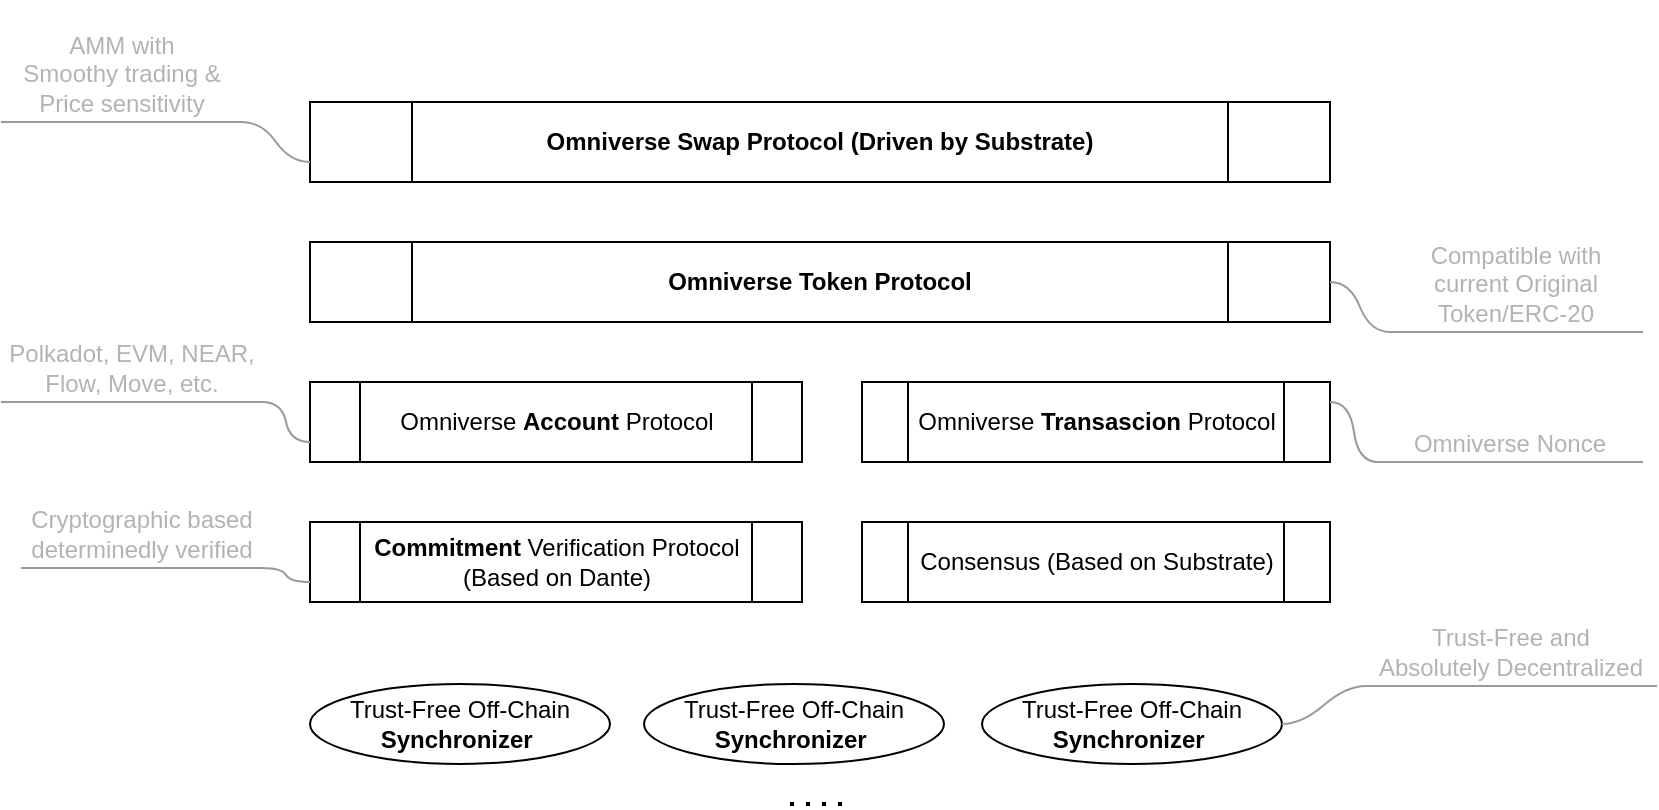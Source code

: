 <mxfile version="20.3.0" type="device"><diagram id="9hHVO13yldTRtLNIRONh" name="第 1 页"><mxGraphModel dx="1185" dy="714" grid="1" gridSize="10" guides="1" tooltips="1" connect="1" arrows="1" fold="1" page="1" pageScale="1" pageWidth="827" pageHeight="1169" math="0" shadow="0"><root><mxCell id="0"/><mxCell id="1" parent="0"/><mxCell id="vQKRP3NUzLZIE2hzwjPm-1" value="Omniverse &lt;b&gt;Account &lt;/b&gt;Protocol" style="shape=process;whiteSpace=wrap;html=1;backgroundOutline=1;" parent="1" vertex="1"><mxGeometry x="154" y="500" width="246" height="40" as="geometry"/></mxCell><mxCell id="vQKRP3NUzLZIE2hzwjPm-2" value="Trust-Free Off-Chain&lt;br&gt;&lt;b&gt;Synchronizer&amp;nbsp;&lt;/b&gt;" style="ellipse;whiteSpace=wrap;html=1;" parent="1" vertex="1"><mxGeometry x="490" y="651" width="150" height="40" as="geometry"/></mxCell><mxCell id="vQKRP3NUzLZIE2hzwjPm-4" value="Trust-Free Off-Chain&lt;br&gt;&lt;b&gt;Synchronizer&amp;nbsp;&lt;/b&gt;" style="ellipse;whiteSpace=wrap;html=1;" parent="1" vertex="1"><mxGeometry x="321" y="651" width="150" height="40" as="geometry"/></mxCell><mxCell id="vQKRP3NUzLZIE2hzwjPm-5" value="Trust-Free Off-Chain&lt;br&gt;&lt;b&gt;Synchronizer&lt;/b&gt;&amp;nbsp;" style="ellipse;whiteSpace=wrap;html=1;" parent="1" vertex="1"><mxGeometry x="154" y="651" width="150" height="40" as="geometry"/></mxCell><mxCell id="vQKRP3NUzLZIE2hzwjPm-6" value="" style="endArrow=none;dashed=1;html=1;dashPattern=1 3;strokeWidth=2;rounded=0;" parent="1" edge="1"><mxGeometry width="50" height="50" relative="1" as="geometry"><mxPoint x="394" y="711" as="sourcePoint"/><mxPoint x="424" y="711" as="targetPoint"/></mxGeometry></mxCell><mxCell id="vQKRP3NUzLZIE2hzwjPm-7" value="&lt;b&gt;Commitment &lt;/b&gt;Verification Protocol (Based on Dante)" style="shape=process;whiteSpace=wrap;html=1;backgroundOutline=1;" parent="1" vertex="1"><mxGeometry x="154" y="570" width="246" height="40" as="geometry"/></mxCell><mxCell id="vQKRP3NUzLZIE2hzwjPm-8" value="Omniverse &lt;b&gt;Transascion&amp;nbsp;&lt;/b&gt;Protocol" style="shape=process;whiteSpace=wrap;html=1;backgroundOutline=1;" parent="1" vertex="1"><mxGeometry x="430" y="500" width="234" height="40" as="geometry"/></mxCell><mxCell id="vQKRP3NUzLZIE2hzwjPm-13" value="Polkadot, EVM, NEAR, Flow, Move, etc." style="whiteSpace=wrap;html=1;shape=partialRectangle;top=0;left=0;bottom=1;right=0;points=[[0,1],[1,1]];fillColor=none;align=center;verticalAlign=bottom;routingCenterY=0.5;snapToPoint=1;recursiveResize=0;autosize=1;treeFolding=1;treeMoving=1;newEdgeStyle={&quot;edgeStyle&quot;:&quot;entityRelationEdgeStyle&quot;,&quot;startArrow&quot;:&quot;none&quot;,&quot;endArrow&quot;:&quot;none&quot;,&quot;segment&quot;:10,&quot;curved&quot;:1};fontColor=#B3B3B3;strokeColor=#999999;" parent="1" vertex="1"><mxGeometry y="460" width="130" height="50" as="geometry"/></mxCell><mxCell id="vQKRP3NUzLZIE2hzwjPm-14" value="" style="edgeStyle=entityRelationEdgeStyle;startArrow=none;endArrow=none;segment=10;curved=1;rounded=0;exitX=0;exitY=0.75;exitDx=0;exitDy=0;entryX=1;entryY=1;entryDx=0;entryDy=0;fontColor=#B3B3B3;strokeColor=#999999;" parent="1" source="vQKRP3NUzLZIE2hzwjPm-1" target="vQKRP3NUzLZIE2hzwjPm-13" edge="1"><mxGeometry relative="1" as="geometry"><mxPoint x="110" y="570" as="sourcePoint"/><mxPoint x="100" y="530" as="targetPoint"/></mxGeometry></mxCell><mxCell id="vQKRP3NUzLZIE2hzwjPm-15" value="&lt;b&gt;Omniverse Token Protocol&lt;/b&gt;" style="shape=process;whiteSpace=wrap;html=1;backgroundOutline=1;" parent="1" vertex="1"><mxGeometry x="154" y="430" width="510" height="40" as="geometry"/></mxCell><mxCell id="vQKRP3NUzLZIE2hzwjPm-16" value="Compatible with current Original Token/ERC-20" style="whiteSpace=wrap;html=1;shape=partialRectangle;top=0;left=0;bottom=1;right=0;points=[[0,1],[1,1]];fillColor=none;align=center;verticalAlign=bottom;routingCenterY=0.5;snapToPoint=1;recursiveResize=0;autosize=1;treeFolding=1;treeMoving=1;newEdgeStyle={&quot;edgeStyle&quot;:&quot;entityRelationEdgeStyle&quot;,&quot;startArrow&quot;:&quot;none&quot;,&quot;endArrow&quot;:&quot;none&quot;,&quot;segment&quot;:10,&quot;curved&quot;:1};fontColor=#B3B3B3;strokeColor=#999999;" parent="1" vertex="1"><mxGeometry x="694" y="425" width="126" height="50" as="geometry"/></mxCell><mxCell id="vQKRP3NUzLZIE2hzwjPm-17" value="" style="edgeStyle=entityRelationEdgeStyle;startArrow=none;endArrow=none;segment=10;curved=1;rounded=0;fontColor=#B3B3B3;strokeColor=#999999;" parent="1" target="vQKRP3NUzLZIE2hzwjPm-16" edge="1"><mxGeometry relative="1" as="geometry"><mxPoint x="664" y="450" as="sourcePoint"/></mxGeometry></mxCell><mxCell id="vQKRP3NUzLZIE2hzwjPm-18" value="&lt;b&gt;Omniverse Swap Protocol (Driven by Substrate)&lt;/b&gt;" style="shape=process;whiteSpace=wrap;html=1;backgroundOutline=1;" parent="1" vertex="1"><mxGeometry x="154" y="360" width="510" height="40" as="geometry"/></mxCell><mxCell id="vQKRP3NUzLZIE2hzwjPm-20" value="AMM with &lt;br&gt;Smoothy trading &amp;amp;&lt;br&gt;Price sensitivity" style="whiteSpace=wrap;html=1;shape=partialRectangle;top=0;left=0;bottom=1;right=0;points=[[0,1],[1,1]];fillColor=none;align=center;verticalAlign=bottom;routingCenterY=0.5;snapToPoint=1;recursiveResize=0;autosize=1;treeFolding=1;treeMoving=1;newEdgeStyle={&quot;edgeStyle&quot;:&quot;entityRelationEdgeStyle&quot;,&quot;startArrow&quot;:&quot;none&quot;,&quot;endArrow&quot;:&quot;none&quot;,&quot;segment&quot;:10,&quot;curved&quot;:1};fontColor=#B3B3B3;strokeColor=#999999;" parent="1" vertex="1"><mxGeometry y="310" width="120" height="60" as="geometry"/></mxCell><mxCell id="vQKRP3NUzLZIE2hzwjPm-21" value="" style="edgeStyle=entityRelationEdgeStyle;startArrow=none;endArrow=none;segment=10;curved=1;rounded=0;exitX=0;exitY=0.75;exitDx=0;exitDy=0;fontColor=#B3B3B3;strokeColor=#999999;" parent="1" source="vQKRP3NUzLZIE2hzwjPm-18" target="vQKRP3NUzLZIE2hzwjPm-20" edge="1"><mxGeometry relative="1" as="geometry"><mxPoint x="-36" y="400" as="sourcePoint"/></mxGeometry></mxCell><mxCell id="XSR0w-a1xmCtSFUIIYVs-1" value="Trust-Free and&lt;br&gt;Absolutely Decentralized" style="whiteSpace=wrap;html=1;shape=partialRectangle;top=0;left=0;bottom=1;right=0;points=[[0,1],[1,1]];fillColor=none;align=center;verticalAlign=bottom;routingCenterY=0.5;snapToPoint=1;recursiveResize=0;autosize=1;treeFolding=1;treeMoving=1;newEdgeStyle={&quot;edgeStyle&quot;:&quot;entityRelationEdgeStyle&quot;,&quot;startArrow&quot;:&quot;none&quot;,&quot;endArrow&quot;:&quot;none&quot;,&quot;segment&quot;:10,&quot;curved&quot;:1};fontColor=#B3B3B3;strokeColor=#999999;" parent="1" vertex="1"><mxGeometry x="682" y="612" width="145" height="40" as="geometry"/></mxCell><mxCell id="XSR0w-a1xmCtSFUIIYVs-2" value="" style="edgeStyle=entityRelationEdgeStyle;startArrow=none;endArrow=none;segment=10;curved=1;rounded=0;exitX=1;exitY=0.5;exitDx=0;exitDy=0;fontColor=#B3B3B3;strokeColor=#999999;" parent="1" source="vQKRP3NUzLZIE2hzwjPm-2" target="XSR0w-a1xmCtSFUIIYVs-1" edge="1"><mxGeometry relative="1" as="geometry"><mxPoint x="664" y="671" as="sourcePoint"/></mxGeometry></mxCell><mxCell id="XSR0w-a1xmCtSFUIIYVs-3" value="Omniverse Nonce" style="whiteSpace=wrap;html=1;shape=partialRectangle;top=0;left=0;bottom=1;right=0;points=[[0,1],[1,1]];fillColor=none;align=center;verticalAlign=bottom;routingCenterY=0.5;snapToPoint=1;recursiveResize=0;autosize=1;treeFolding=1;treeMoving=1;newEdgeStyle={&quot;edgeStyle&quot;:&quot;entityRelationEdgeStyle&quot;,&quot;startArrow&quot;:&quot;none&quot;,&quot;endArrow&quot;:&quot;none&quot;,&quot;segment&quot;:10,&quot;curved&quot;:1};fontColor=#B3B3B3;strokeColor=#999999;" parent="1" vertex="1"><mxGeometry x="688" y="510" width="132" height="30" as="geometry"/></mxCell><mxCell id="XSR0w-a1xmCtSFUIIYVs-4" value="" style="edgeStyle=entityRelationEdgeStyle;startArrow=none;endArrow=none;segment=10;curved=1;rounded=0;exitX=1;exitY=0.25;exitDx=0;exitDy=0;fontColor=#B3B3B3;strokeColor=#999999;" parent="1" source="vQKRP3NUzLZIE2hzwjPm-8" target="XSR0w-a1xmCtSFUIIYVs-3" edge="1"><mxGeometry relative="1" as="geometry"><mxPoint x="700" y="560" as="sourcePoint"/></mxGeometry></mxCell><mxCell id="XSR0w-a1xmCtSFUIIYVs-5" value="Cryptographic based determinedly verified" style="whiteSpace=wrap;html=1;shape=partialRectangle;top=0;left=0;bottom=1;right=0;points=[[0,1],[1,1]];fillColor=none;align=center;verticalAlign=bottom;routingCenterY=0.5;snapToPoint=1;recursiveResize=0;autosize=1;treeFolding=1;treeMoving=1;newEdgeStyle={&quot;edgeStyle&quot;:&quot;entityRelationEdgeStyle&quot;,&quot;startArrow&quot;:&quot;none&quot;,&quot;endArrow&quot;:&quot;none&quot;,&quot;segment&quot;:10,&quot;curved&quot;:1};fontColor=#B3B3B3;strokeColor=#999999;" parent="1" vertex="1"><mxGeometry x="10" y="548" width="120" height="45" as="geometry"/></mxCell><mxCell id="XSR0w-a1xmCtSFUIIYVs-6" value="" style="edgeStyle=entityRelationEdgeStyle;startArrow=none;endArrow=none;segment=10;curved=1;rounded=0;exitX=0;exitY=0.75;exitDx=0;exitDy=0;fontColor=#B3B3B3;strokeColor=#999999;" parent="1" source="vQKRP3NUzLZIE2hzwjPm-7" target="XSR0w-a1xmCtSFUIIYVs-5" edge="1"><mxGeometry relative="1" as="geometry"><mxPoint x="-40" y="605" as="sourcePoint"/></mxGeometry></mxCell><mxCell id="M5fmOFWEb9l8Gm8J1DtN-1" value="Consensus (Based on Substrate)" style="shape=process;whiteSpace=wrap;html=1;backgroundOutline=1;" vertex="1" parent="1"><mxGeometry x="430" y="570" width="234" height="40" as="geometry"/></mxCell></root></mxGraphModel></diagram></mxfile>